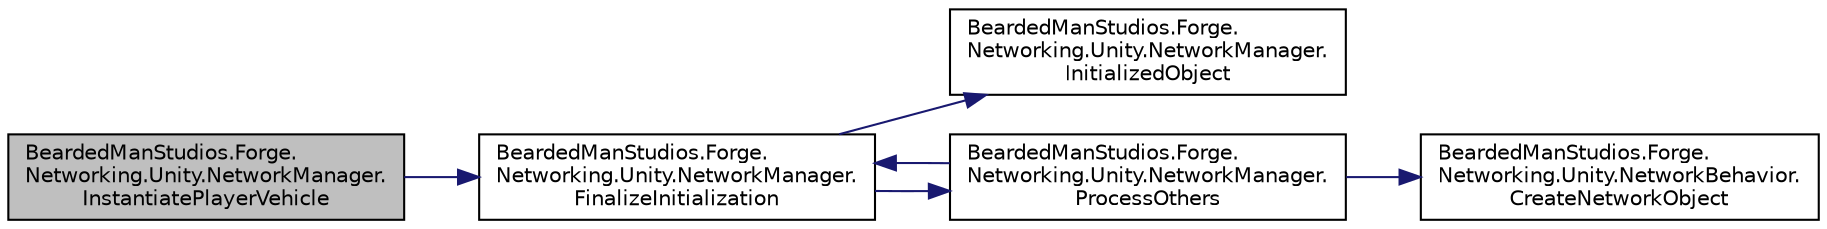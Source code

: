 digraph "BeardedManStudios.Forge.Networking.Unity.NetworkManager.InstantiatePlayerVehicle"
{
 // LATEX_PDF_SIZE
  edge [fontname="Helvetica",fontsize="10",labelfontname="Helvetica",labelfontsize="10"];
  node [fontname="Helvetica",fontsize="10",shape=record];
  rankdir="LR";
  Node193 [label="BeardedManStudios.Forge.\lNetworking.Unity.NetworkManager.\lInstantiatePlayerVehicle",height=0.2,width=0.4,color="black", fillcolor="grey75", style="filled", fontcolor="black",tooltip="Instantiate an instance of PlayerVehicle"];
  Node193 -> Node194 [color="midnightblue",fontsize="10",style="solid",fontname="Helvetica"];
  Node194 [label="BeardedManStudios.Forge.\lNetworking.Unity.NetworkManager.\lFinalizeInitialization",height=0.2,width=0.4,color="black", fillcolor="white", style="filled",URL="$class_bearded_man_studios_1_1_forge_1_1_networking_1_1_unity_1_1_network_manager.html#a96650852c8bd8da55ff8bf730db311be",tooltip=" "];
  Node194 -> Node195 [color="midnightblue",fontsize="10",style="solid",fontname="Helvetica"];
  Node195 [label="BeardedManStudios.Forge.\lNetworking.Unity.NetworkManager.\lInitializedObject",height=0.2,width=0.4,color="black", fillcolor="white", style="filled",URL="$class_bearded_man_studios_1_1_forge_1_1_networking_1_1_unity_1_1_network_manager.html#ae686c351a1670cc0c3d285edfeb844cb",tooltip=" "];
  Node194 -> Node196 [color="midnightblue",fontsize="10",style="solid",fontname="Helvetica"];
  Node196 [label="BeardedManStudios.Forge.\lNetworking.Unity.NetworkManager.\lProcessOthers",height=0.2,width=0.4,color="black", fillcolor="white", style="filled",URL="$class_bearded_man_studios_1_1_forge_1_1_networking_1_1_unity_1_1_network_manager.html#aea7250d4e3af6034f73a5f902f511c88",tooltip=" "];
  Node196 -> Node197 [color="midnightblue",fontsize="10",style="solid",fontname="Helvetica"];
  Node197 [label="BeardedManStudios.Forge.\lNetworking.Unity.NetworkBehavior.\lCreateNetworkObject",height=0.2,width=0.4,color="black", fillcolor="white", style="filled",URL="$class_bearded_man_studios_1_1_forge_1_1_networking_1_1_unity_1_1_network_behavior.html#a091715ed99cf83053ae02e18d6cd2092",tooltip=" "];
  Node196 -> Node194 [color="midnightblue",fontsize="10",style="solid",fontname="Helvetica"];
}
